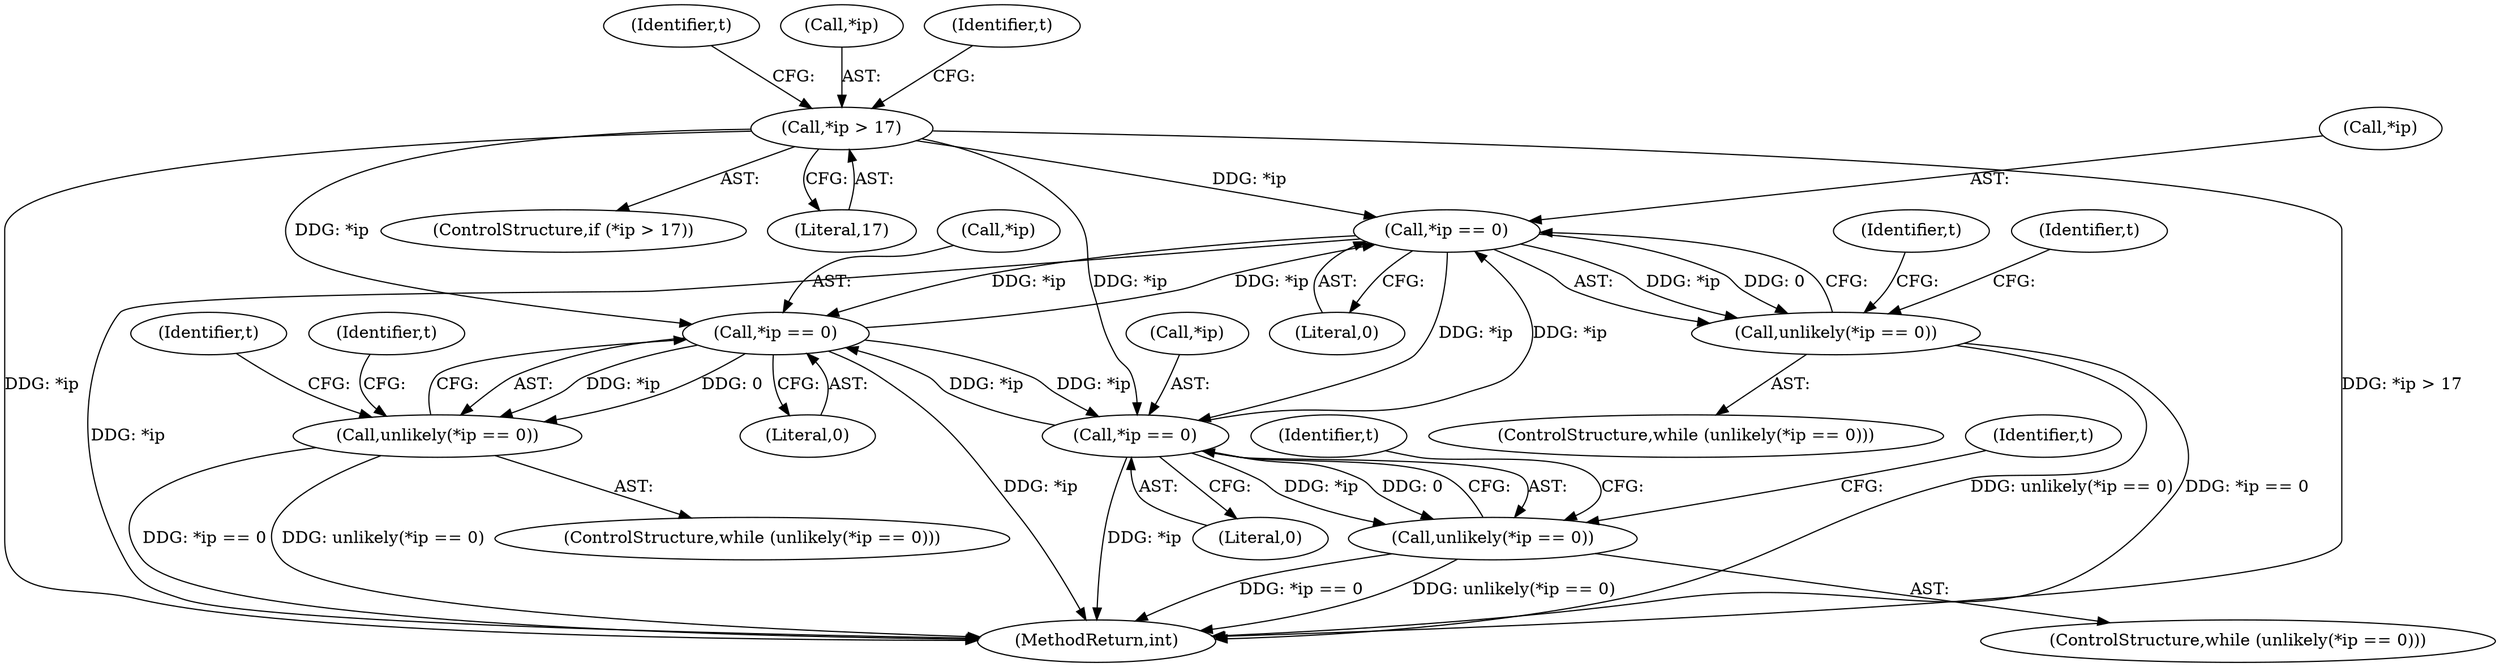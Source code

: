 digraph "0_linux_206a81c18401c0cde6e579164f752c4b147324ce@pointer" {
"1000187" [label="(Call,*ip == 0)"];
"1000139" [label="(Call,*ip > 17)"];
"1000501" [label="(Call,*ip == 0)"];
"1000187" [label="(Call,*ip == 0)"];
"1000431" [label="(Call,*ip == 0)"];
"1000186" [label="(Call,unlikely(*ip == 0))"];
"1000500" [label="(Call,unlikely(*ip == 0))"];
"1000430" [label="(Call,unlikely(*ip == 0))"];
"1000200" [label="(Identifier,t)"];
"1000164" [label="(Identifier,t)"];
"1000185" [label="(ControlStructure,while (unlikely(*ip == 0)))"];
"1000502" [label="(Call,*ip)"];
"1000138" [label="(ControlStructure,if (*ip > 17))"];
"1000188" [label="(Call,*ip)"];
"1000142" [label="(Literal,17)"];
"1000514" [label="(Identifier,t)"];
"1000507" [label="(Identifier,t)"];
"1000186" [label="(Call,unlikely(*ip == 0))"];
"1000437" [label="(Identifier,t)"];
"1000190" [label="(Literal,0)"];
"1000187" [label="(Call,*ip == 0)"];
"1000431" [label="(Call,*ip == 0)"];
"1000140" [label="(Call,*ip)"];
"1000434" [label="(Literal,0)"];
"1000500" [label="(Call,unlikely(*ip == 0))"];
"1000501" [label="(Call,*ip == 0)"];
"1000504" [label="(Literal,0)"];
"1000444" [label="(Identifier,t)"];
"1000145" [label="(Identifier,t)"];
"1000193" [label="(Identifier,t)"];
"1000499" [label="(ControlStructure,while (unlikely(*ip == 0)))"];
"1000765" [label="(MethodReturn,int)"];
"1000139" [label="(Call,*ip > 17)"];
"1000430" [label="(Call,unlikely(*ip == 0))"];
"1000432" [label="(Call,*ip)"];
"1000429" [label="(ControlStructure,while (unlikely(*ip == 0)))"];
"1000187" -> "1000186"  [label="AST: "];
"1000187" -> "1000190"  [label="CFG: "];
"1000188" -> "1000187"  [label="AST: "];
"1000190" -> "1000187"  [label="AST: "];
"1000186" -> "1000187"  [label="CFG: "];
"1000187" -> "1000765"  [label="DDG: *ip"];
"1000187" -> "1000186"  [label="DDG: *ip"];
"1000187" -> "1000186"  [label="DDG: 0"];
"1000139" -> "1000187"  [label="DDG: *ip"];
"1000501" -> "1000187"  [label="DDG: *ip"];
"1000431" -> "1000187"  [label="DDG: *ip"];
"1000187" -> "1000431"  [label="DDG: *ip"];
"1000187" -> "1000501"  [label="DDG: *ip"];
"1000139" -> "1000138"  [label="AST: "];
"1000139" -> "1000142"  [label="CFG: "];
"1000140" -> "1000139"  [label="AST: "];
"1000142" -> "1000139"  [label="AST: "];
"1000145" -> "1000139"  [label="CFG: "];
"1000164" -> "1000139"  [label="CFG: "];
"1000139" -> "1000765"  [label="DDG: *ip > 17"];
"1000139" -> "1000765"  [label="DDG: *ip"];
"1000139" -> "1000431"  [label="DDG: *ip"];
"1000139" -> "1000501"  [label="DDG: *ip"];
"1000501" -> "1000500"  [label="AST: "];
"1000501" -> "1000504"  [label="CFG: "];
"1000502" -> "1000501"  [label="AST: "];
"1000504" -> "1000501"  [label="AST: "];
"1000500" -> "1000501"  [label="CFG: "];
"1000501" -> "1000765"  [label="DDG: *ip"];
"1000501" -> "1000431"  [label="DDG: *ip"];
"1000501" -> "1000500"  [label="DDG: *ip"];
"1000501" -> "1000500"  [label="DDG: 0"];
"1000431" -> "1000501"  [label="DDG: *ip"];
"1000431" -> "1000430"  [label="AST: "];
"1000431" -> "1000434"  [label="CFG: "];
"1000432" -> "1000431"  [label="AST: "];
"1000434" -> "1000431"  [label="AST: "];
"1000430" -> "1000431"  [label="CFG: "];
"1000431" -> "1000765"  [label="DDG: *ip"];
"1000431" -> "1000430"  [label="DDG: *ip"];
"1000431" -> "1000430"  [label="DDG: 0"];
"1000186" -> "1000185"  [label="AST: "];
"1000193" -> "1000186"  [label="CFG: "];
"1000200" -> "1000186"  [label="CFG: "];
"1000186" -> "1000765"  [label="DDG: unlikely(*ip == 0)"];
"1000186" -> "1000765"  [label="DDG: *ip == 0"];
"1000500" -> "1000499"  [label="AST: "];
"1000507" -> "1000500"  [label="CFG: "];
"1000514" -> "1000500"  [label="CFG: "];
"1000500" -> "1000765"  [label="DDG: unlikely(*ip == 0)"];
"1000500" -> "1000765"  [label="DDG: *ip == 0"];
"1000430" -> "1000429"  [label="AST: "];
"1000437" -> "1000430"  [label="CFG: "];
"1000444" -> "1000430"  [label="CFG: "];
"1000430" -> "1000765"  [label="DDG: *ip == 0"];
"1000430" -> "1000765"  [label="DDG: unlikely(*ip == 0)"];
}
